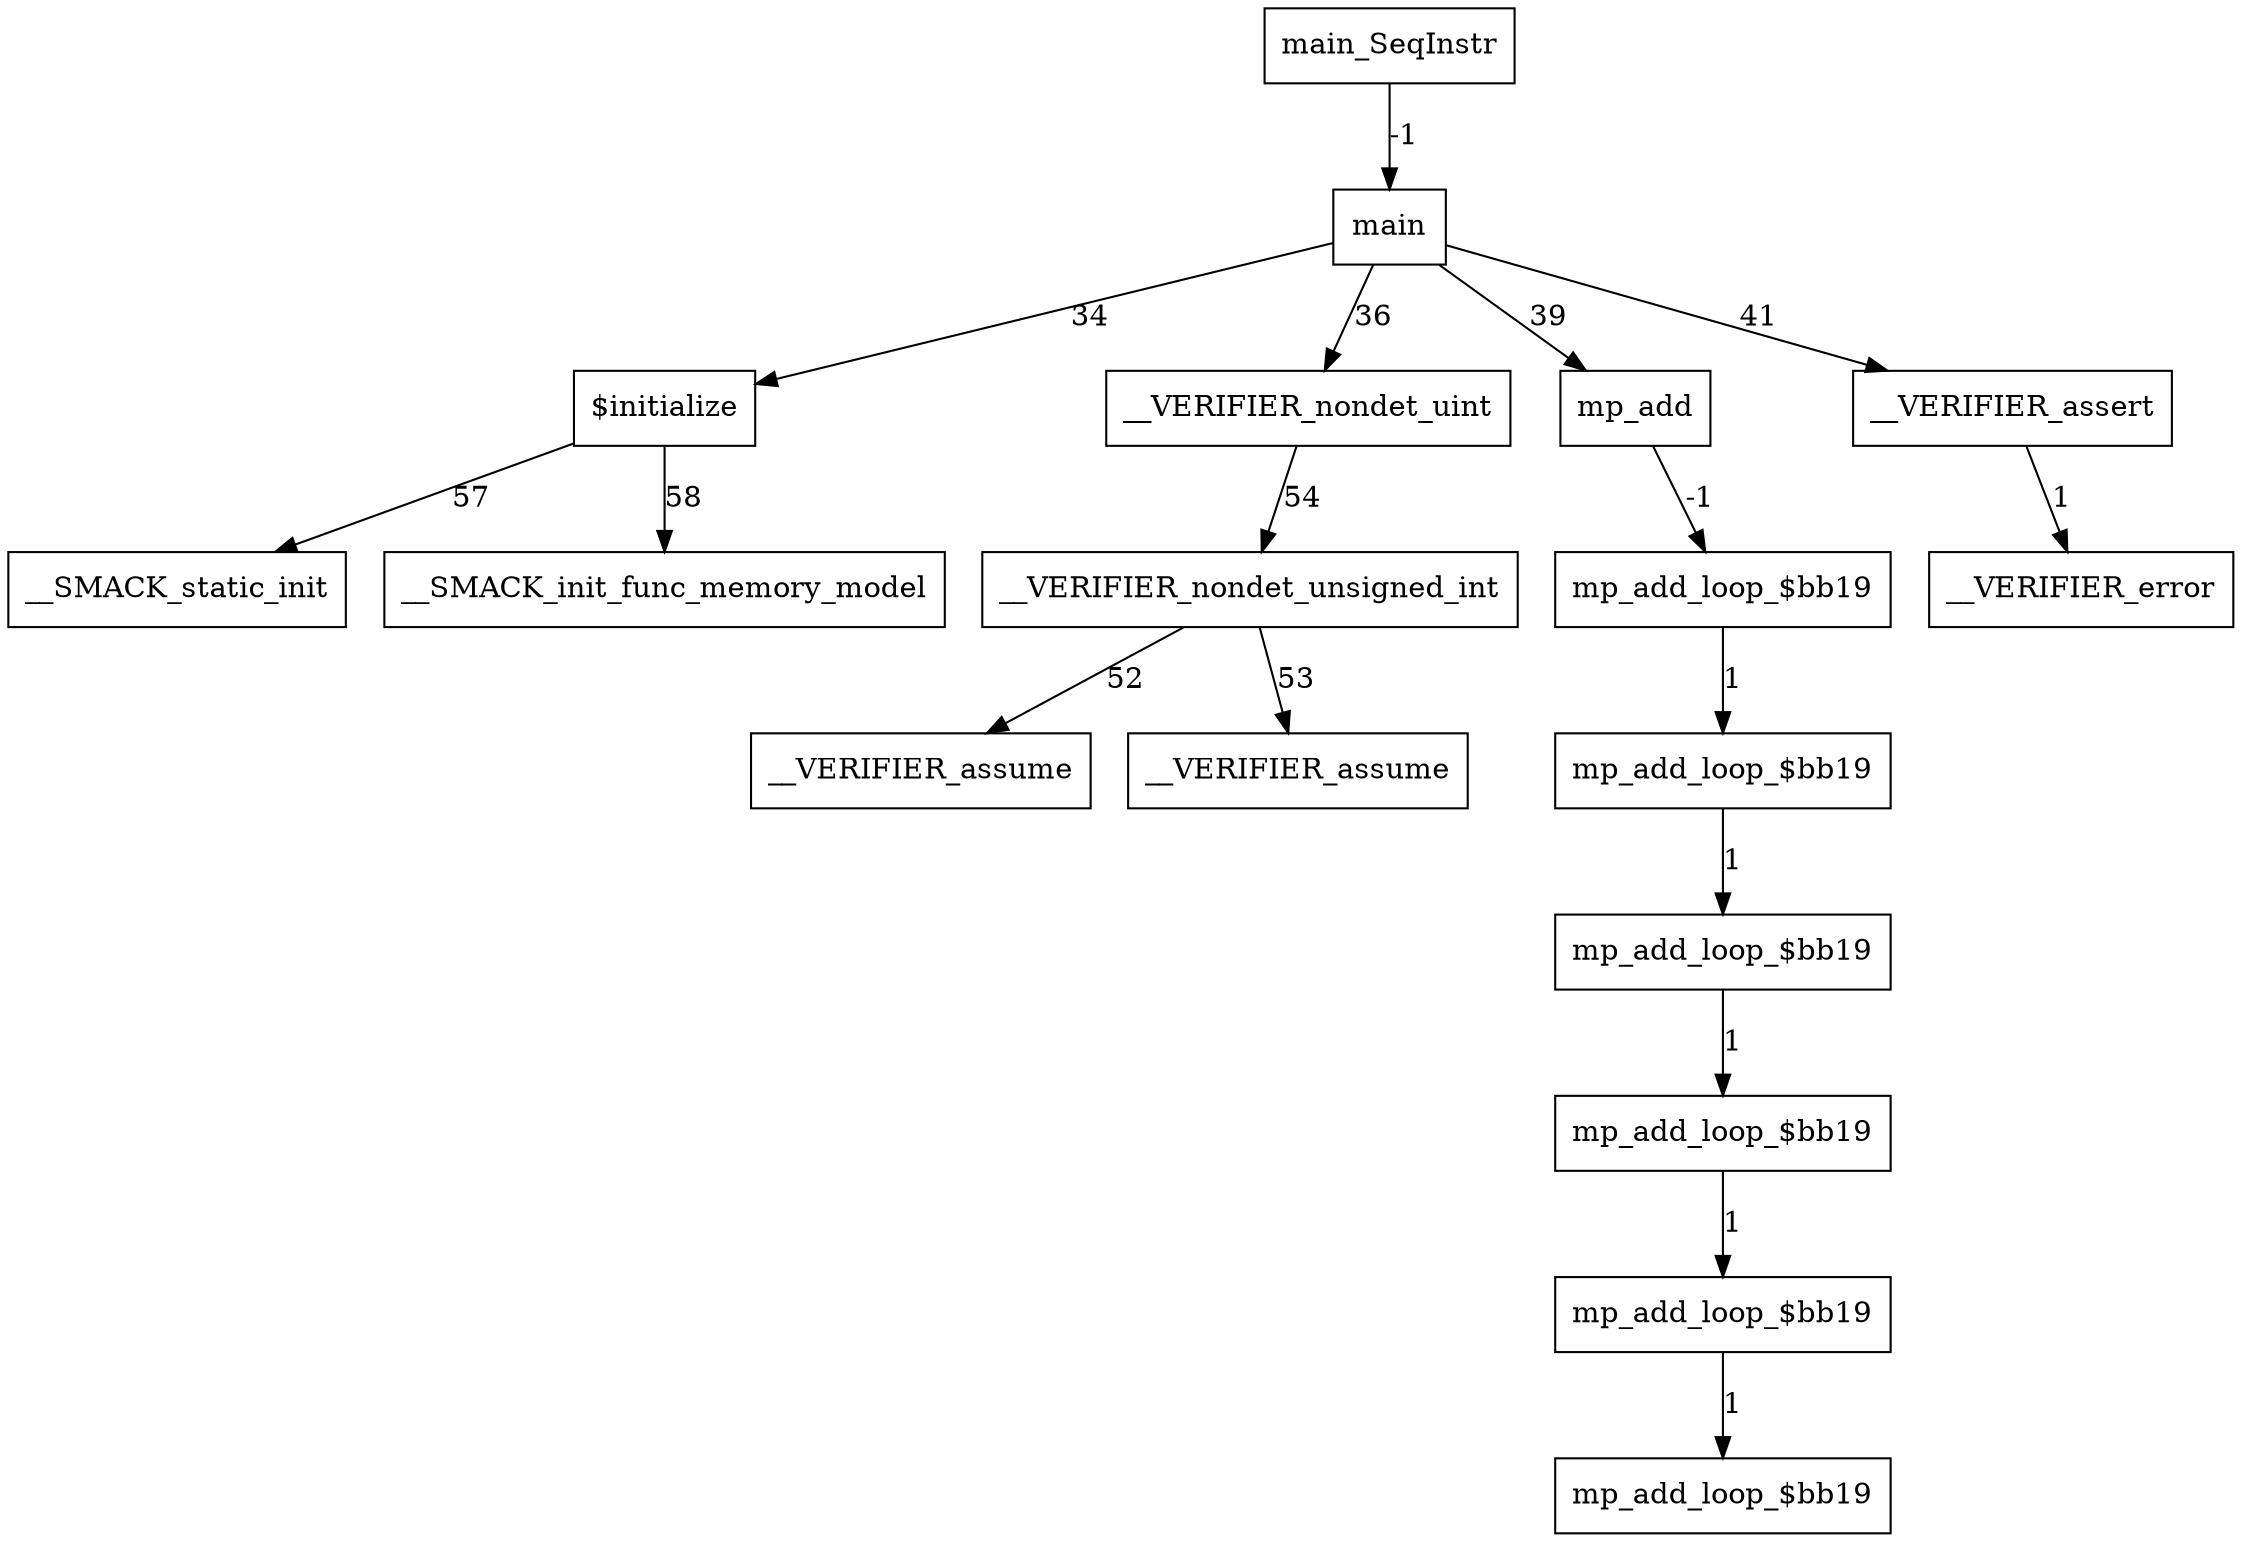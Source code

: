 digraph DAG {
0 [ label = "main_SeqInstr" color=black shape=box];
1 [ label = "main" color=black shape=box];
2 [ label = "$initialize" color=black shape=box];
3 [ label = "__VERIFIER_nondet_uint" color=black shape=box];
4 [ label = "mp_add" color=black shape=box];
5 [ label = "__VERIFIER_assert" color=black shape=box];
6 [ label = "__SMACK_static_init" color=black shape=box];
7 [ label = "__SMACK_init_func_memory_model" color=black shape=box];
8 [ label = "__VERIFIER_nondet_unsigned_int" color=black shape=box];
9 [ label = "mp_add_loop_$bb19" color=black shape=box];
10 [ label = "__VERIFIER_error" color=black shape=box];
11 [ label = "__VERIFIER_assume" color=black shape=box];
12 [ label = "__VERIFIER_assume" color=black shape=box];
13 [ label = "mp_add_loop_$bb19" color=black shape=box];
14 [ label = "mp_add_loop_$bb19" color=black shape=box];
15 [ label = "mp_add_loop_$bb19" color=black shape=box];
16 [ label = "mp_add_loop_$bb19" color=black shape=box];
17 [ label = "mp_add_loop_$bb19" color=black shape=box];
0 -> 1 [ label = "-1"];
1 -> 2 [ label = "34"];
1 -> 3 [ label = "36"];
1 -> 4 [ label = "39"];
1 -> 5 [ label = "41"];
2 -> 6 [ label = "57"];
2 -> 7 [ label = "58"];
3 -> 8 [ label = "54"];
4 -> 9 [ label = "-1"];
5 -> 10 [ label = "1"];
8 -> 11 [ label = "52"];
8 -> 12 [ label = "53"];
9 -> 13 [ label = "1"];
13 -> 14 [ label = "1"];
14 -> 15 [ label = "1"];
15 -> 16 [ label = "1"];
16 -> 17 [ label = "1"];
}
